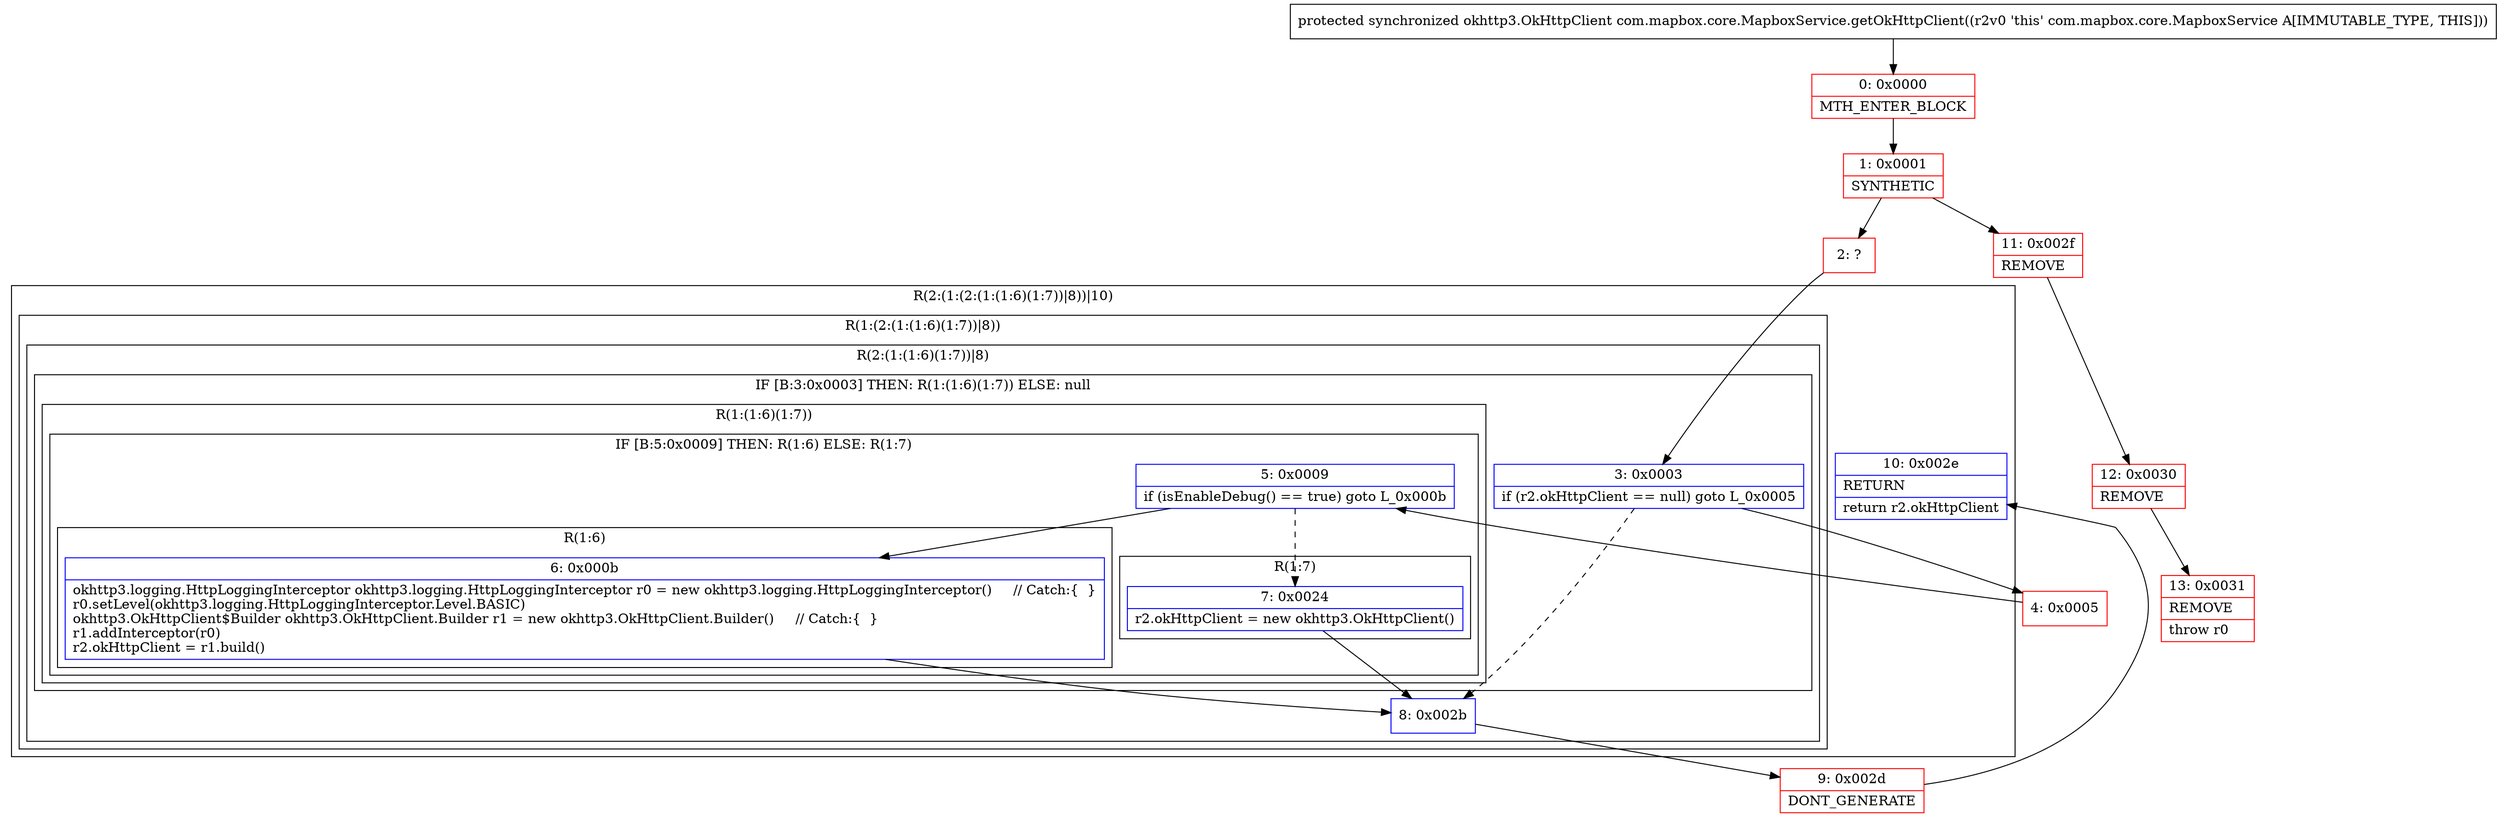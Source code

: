 digraph "CFG forcom.mapbox.core.MapboxService.getOkHttpClient()Lokhttp3\/OkHttpClient;" {
subgraph cluster_Region_326726856 {
label = "R(2:(1:(2:(1:(1:6)(1:7))|8))|10)";
node [shape=record,color=blue];
subgraph cluster_Region_1715231026 {
label = "R(1:(2:(1:(1:6)(1:7))|8))";
node [shape=record,color=blue];
subgraph cluster_Region_1575604135 {
label = "R(2:(1:(1:6)(1:7))|8)";
node [shape=record,color=blue];
subgraph cluster_IfRegion_1243894663 {
label = "IF [B:3:0x0003] THEN: R(1:(1:6)(1:7)) ELSE: null";
node [shape=record,color=blue];
Node_3 [shape=record,label="{3\:\ 0x0003|if (r2.okHttpClient == null) goto L_0x0005\l}"];
subgraph cluster_Region_312717631 {
label = "R(1:(1:6)(1:7))";
node [shape=record,color=blue];
subgraph cluster_IfRegion_382898064 {
label = "IF [B:5:0x0009] THEN: R(1:6) ELSE: R(1:7)";
node [shape=record,color=blue];
Node_5 [shape=record,label="{5\:\ 0x0009|if (isEnableDebug() == true) goto L_0x000b\l}"];
subgraph cluster_Region_1059184263 {
label = "R(1:6)";
node [shape=record,color=blue];
Node_6 [shape=record,label="{6\:\ 0x000b|okhttp3.logging.HttpLoggingInterceptor okhttp3.logging.HttpLoggingInterceptor r0 = new okhttp3.logging.HttpLoggingInterceptor()     \/\/ Catch:\{  \}\lr0.setLevel(okhttp3.logging.HttpLoggingInterceptor.Level.BASIC)\lokhttp3.OkHttpClient$Builder okhttp3.OkHttpClient.Builder r1 = new okhttp3.OkHttpClient.Builder()     \/\/ Catch:\{  \}\lr1.addInterceptor(r0)\lr2.okHttpClient = r1.build()\l}"];
}
subgraph cluster_Region_89521690 {
label = "R(1:7)";
node [shape=record,color=blue];
Node_7 [shape=record,label="{7\:\ 0x0024|r2.okHttpClient = new okhttp3.OkHttpClient()\l}"];
}
}
}
}
Node_8 [shape=record,label="{8\:\ 0x002b}"];
}
}
Node_10 [shape=record,label="{10\:\ 0x002e|RETURN\l|return r2.okHttpClient\l}"];
}
Node_0 [shape=record,color=red,label="{0\:\ 0x0000|MTH_ENTER_BLOCK\l}"];
Node_1 [shape=record,color=red,label="{1\:\ 0x0001|SYNTHETIC\l}"];
Node_2 [shape=record,color=red,label="{2\:\ ?}"];
Node_4 [shape=record,color=red,label="{4\:\ 0x0005}"];
Node_9 [shape=record,color=red,label="{9\:\ 0x002d|DONT_GENERATE\l}"];
Node_11 [shape=record,color=red,label="{11\:\ 0x002f|REMOVE\l}"];
Node_12 [shape=record,color=red,label="{12\:\ 0x0030|REMOVE\l}"];
Node_13 [shape=record,color=red,label="{13\:\ 0x0031|REMOVE\l|throw r0\l}"];
MethodNode[shape=record,label="{protected synchronized okhttp3.OkHttpClient com.mapbox.core.MapboxService.getOkHttpClient((r2v0 'this' com.mapbox.core.MapboxService A[IMMUTABLE_TYPE, THIS])) }"];
MethodNode -> Node_0;
Node_3 -> Node_4;
Node_3 -> Node_8[style=dashed];
Node_5 -> Node_6;
Node_5 -> Node_7[style=dashed];
Node_6 -> Node_8;
Node_7 -> Node_8;
Node_8 -> Node_9;
Node_0 -> Node_1;
Node_1 -> Node_2;
Node_1 -> Node_11;
Node_2 -> Node_3;
Node_4 -> Node_5;
Node_9 -> Node_10;
Node_11 -> Node_12;
Node_12 -> Node_13;
}

